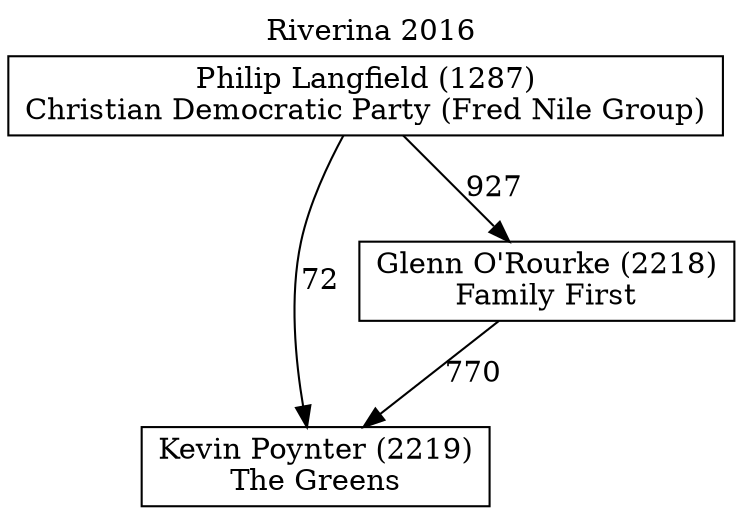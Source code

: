 // House preference flow
digraph "Kevin Poynter (2219)_Riverina_2016" {
	graph [label="Riverina 2016" labelloc=t mclimit=10]
	node [shape=box]
	"Philip Langfield (1287)" [label="Philip Langfield (1287)
Christian Democratic Party (Fred Nile Group)"]
	"Kevin Poynter (2219)" [label="Kevin Poynter (2219)
The Greens"]
	"Glenn O'Rourke (2218)" [label="Glenn O'Rourke (2218)
Family First"]
	"Glenn O'Rourke (2218)" -> "Kevin Poynter (2219)" [label=770]
	"Philip Langfield (1287)" -> "Kevin Poynter (2219)" [label=72]
	"Philip Langfield (1287)" -> "Glenn O'Rourke (2218)" [label=927]
}
